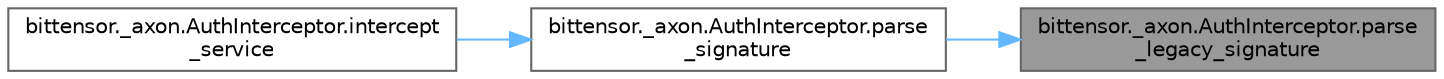 digraph "bittensor._axon.AuthInterceptor.parse_legacy_signature"
{
 // LATEX_PDF_SIZE
  bgcolor="transparent";
  edge [fontname=Helvetica,fontsize=10,labelfontname=Helvetica,labelfontsize=10];
  node [fontname=Helvetica,fontsize=10,shape=box,height=0.2,width=0.4];
  rankdir="RL";
  Node1 [label="bittensor._axon.AuthInterceptor.parse\l_legacy_signature",height=0.2,width=0.4,color="gray40", fillcolor="grey60", style="filled", fontcolor="black",tooltip=" "];
  Node1 -> Node2 [dir="back",color="steelblue1",style="solid"];
  Node2 [label="bittensor._axon.AuthInterceptor.parse\l_signature",height=0.2,width=0.4,color="grey40", fillcolor="white", style="filled",URL="$classbittensor_1_1__axon_1_1_auth_interceptor.html#a162176a827332511e91448a209468601",tooltip=" "];
  Node2 -> Node3 [dir="back",color="steelblue1",style="solid"];
  Node3 [label="bittensor._axon.AuthInterceptor.intercept\l_service",height=0.2,width=0.4,color="grey40", fillcolor="white", style="filled",URL="$classbittensor_1_1__axon_1_1_auth_interceptor.html#a17c9f62ecb7d3442e42cc90e8f8d1409",tooltip=" "];
}
